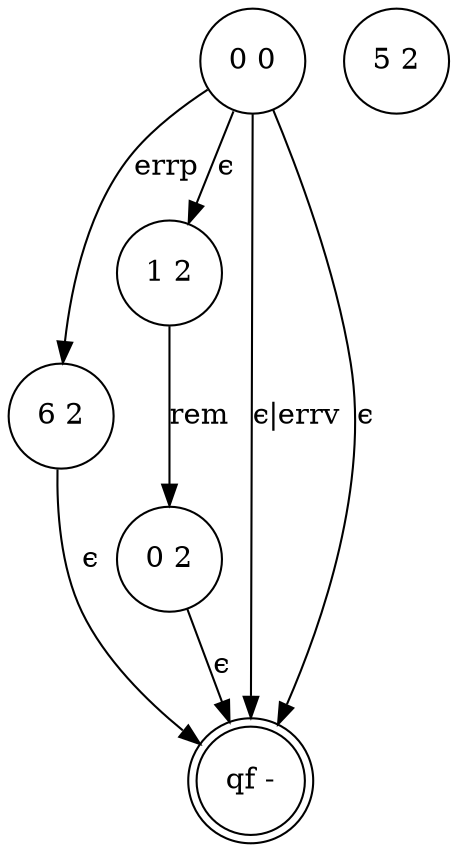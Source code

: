 digraph 6 {
	"6 2" [shape=circle]
	"1 2" [shape=circle]
	"0 2" [shape=circle]
	"qf -" [shape=doublecircle]
	"0 0" [shape=circle]
	"5 2" [shape=circle]
	"1 2" -> "0 2" [label=rem]
	"6 2" -> "qf -" [label="ϵ"]
	"0 2" -> "qf -" [label="ϵ"]
	"0 0" -> "qf -" [label="ϵ|errv"]
	"0 0" -> "6 2" [label=errp]
	"0 0" -> "1 2" [label="ϵ"]
	"0 0" -> "qf -" [label="ϵ"]
}
